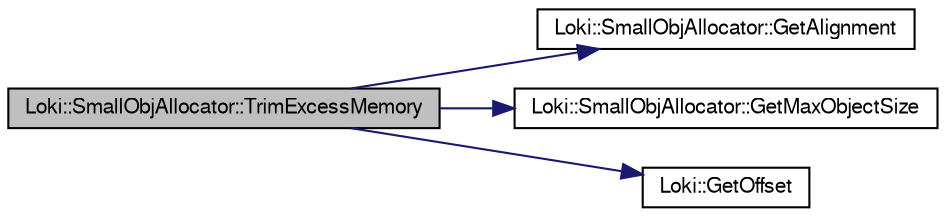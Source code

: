 digraph G
{
  bgcolor="transparent";
  edge [fontname="FreeSans",fontsize="10",labelfontname="FreeSans",labelfontsize="10"];
  node [fontname="FreeSans",fontsize="10",shape=record];
  rankdir=LR;
  Node1 [label="Loki::SmallObjAllocator::TrimExcessMemory",height=0.2,width=0.4,color="black", fillcolor="grey75", style="filled" fontcolor="black"];
  Node1 -> Node2 [color="midnightblue",fontsize="10",style="solid",fontname="FreeSans"];
  Node2 [label="Loki::SmallObjAllocator::GetAlignment",height=0.2,width=0.4,color="black",URL="$a00127.html#b1c8a2a3d7e9368ab59422ddd082105c",tooltip="Returns # of bytes between allocation boundaries."];
  Node1 -> Node3 [color="midnightblue",fontsize="10",style="solid",fontname="FreeSans"];
  Node3 [label="Loki::SmallObjAllocator::GetMaxObjectSize",height=0.2,width=0.4,color="black",URL="$a00127.html#e49e9de3fd7b2fd93676cc1d63299b0d",tooltip="Returns max # of bytes which this can allocate."];
  Node1 -> Node4 [color="midnightblue",fontsize="10",style="solid",fontname="FreeSans"];
  Node4 [label="Loki::GetOffset",height=0.2,width=0.4,color="black",URL="$a00217.html#g2f0821e243f812a3ae2abfaea51895e8"];
}
